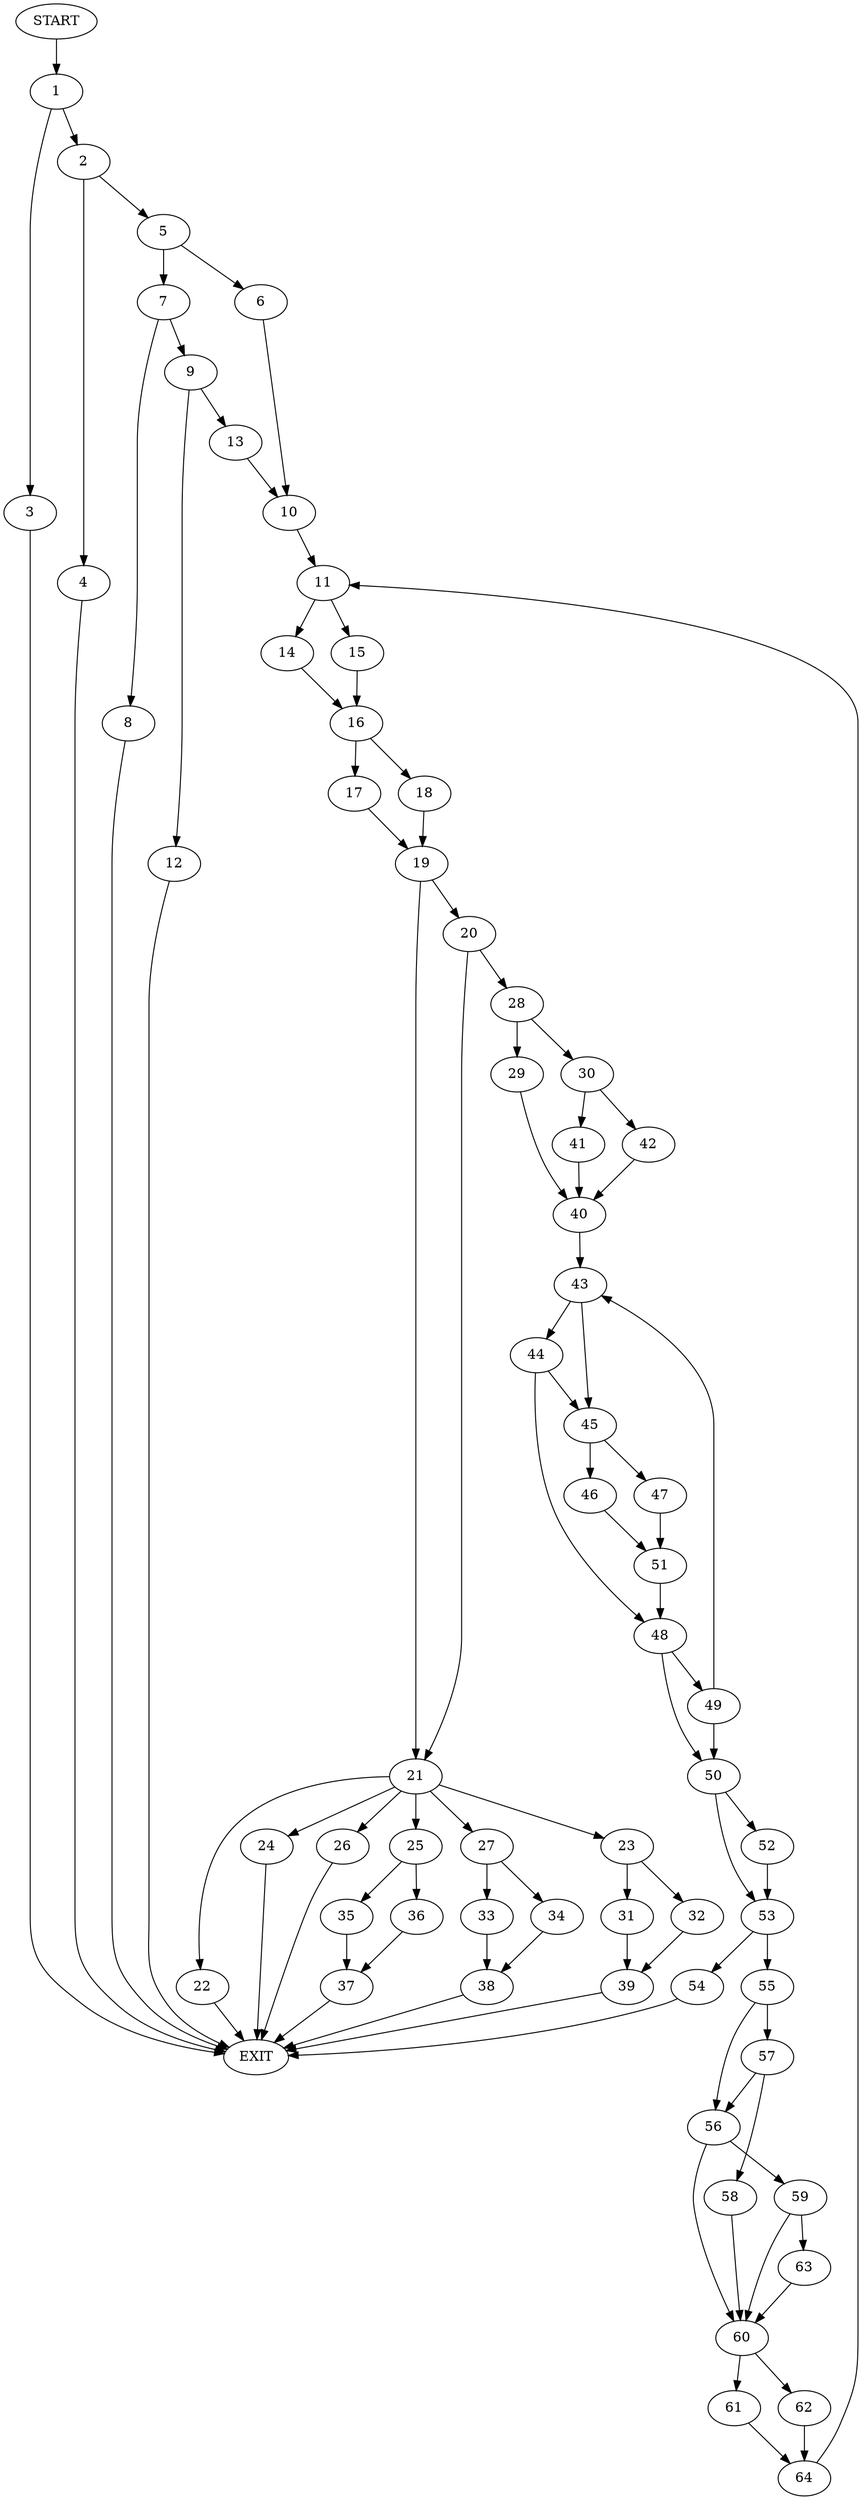 digraph {
0 [label="START"]
65 [label="EXIT"]
0 -> 1
1 -> 2
1 -> 3
2 -> 4
2 -> 5
3 -> 65
5 -> 6
5 -> 7
4 -> 65
7 -> 8
7 -> 9
6 -> 10
10 -> 11
9 -> 12
9 -> 13
8 -> 65
12 -> 65
13 -> 10
11 -> 14
11 -> 15
14 -> 16
15 -> 16
16 -> 17
16 -> 18
18 -> 19
17 -> 19
19 -> 20
19 -> 21
21 -> 22
21 -> 23
21 -> 24
21 -> 25
21 -> 26
21 -> 27
20 -> 21
20 -> 28
28 -> 29
28 -> 30
23 -> 31
23 -> 32
26 -> 65
22 -> 65
27 -> 33
27 -> 34
24 -> 65
25 -> 35
25 -> 36
35 -> 37
36 -> 37
37 -> 65
33 -> 38
34 -> 38
38 -> 65
32 -> 39
31 -> 39
39 -> 65
29 -> 40
30 -> 41
30 -> 42
40 -> 43
42 -> 40
41 -> 40
43 -> 44
43 -> 45
45 -> 46
45 -> 47
44 -> 48
44 -> 45
48 -> 49
48 -> 50
47 -> 51
46 -> 51
51 -> 48
50 -> 52
50 -> 53
49 -> 50
49 -> 43
52 -> 53
53 -> 54
53 -> 55
54 -> 65
55 -> 56
55 -> 57
57 -> 56
57 -> 58
56 -> 59
56 -> 60
58 -> 60
60 -> 61
60 -> 62
59 -> 63
59 -> 60
63 -> 60
62 -> 64
61 -> 64
64 -> 11
}
